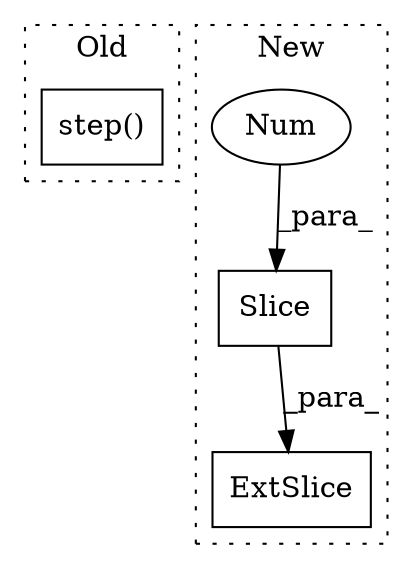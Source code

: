 digraph G {
subgraph cluster0 {
1 [label="step()" a="75" s="8162" l="26" shape="box"];
label = "Old";
style="dotted";
}
subgraph cluster1 {
2 [label="Slice" a="80" s="5191" l="1" shape="box"];
3 [label="ExtSlice" a="85" s="5179" l="8" shape="box"];
4 [label="Num" a="76" s="5192" l="2" shape="ellipse"];
label = "New";
style="dotted";
}
2 -> 3 [label="_para_"];
4 -> 2 [label="_para_"];
}